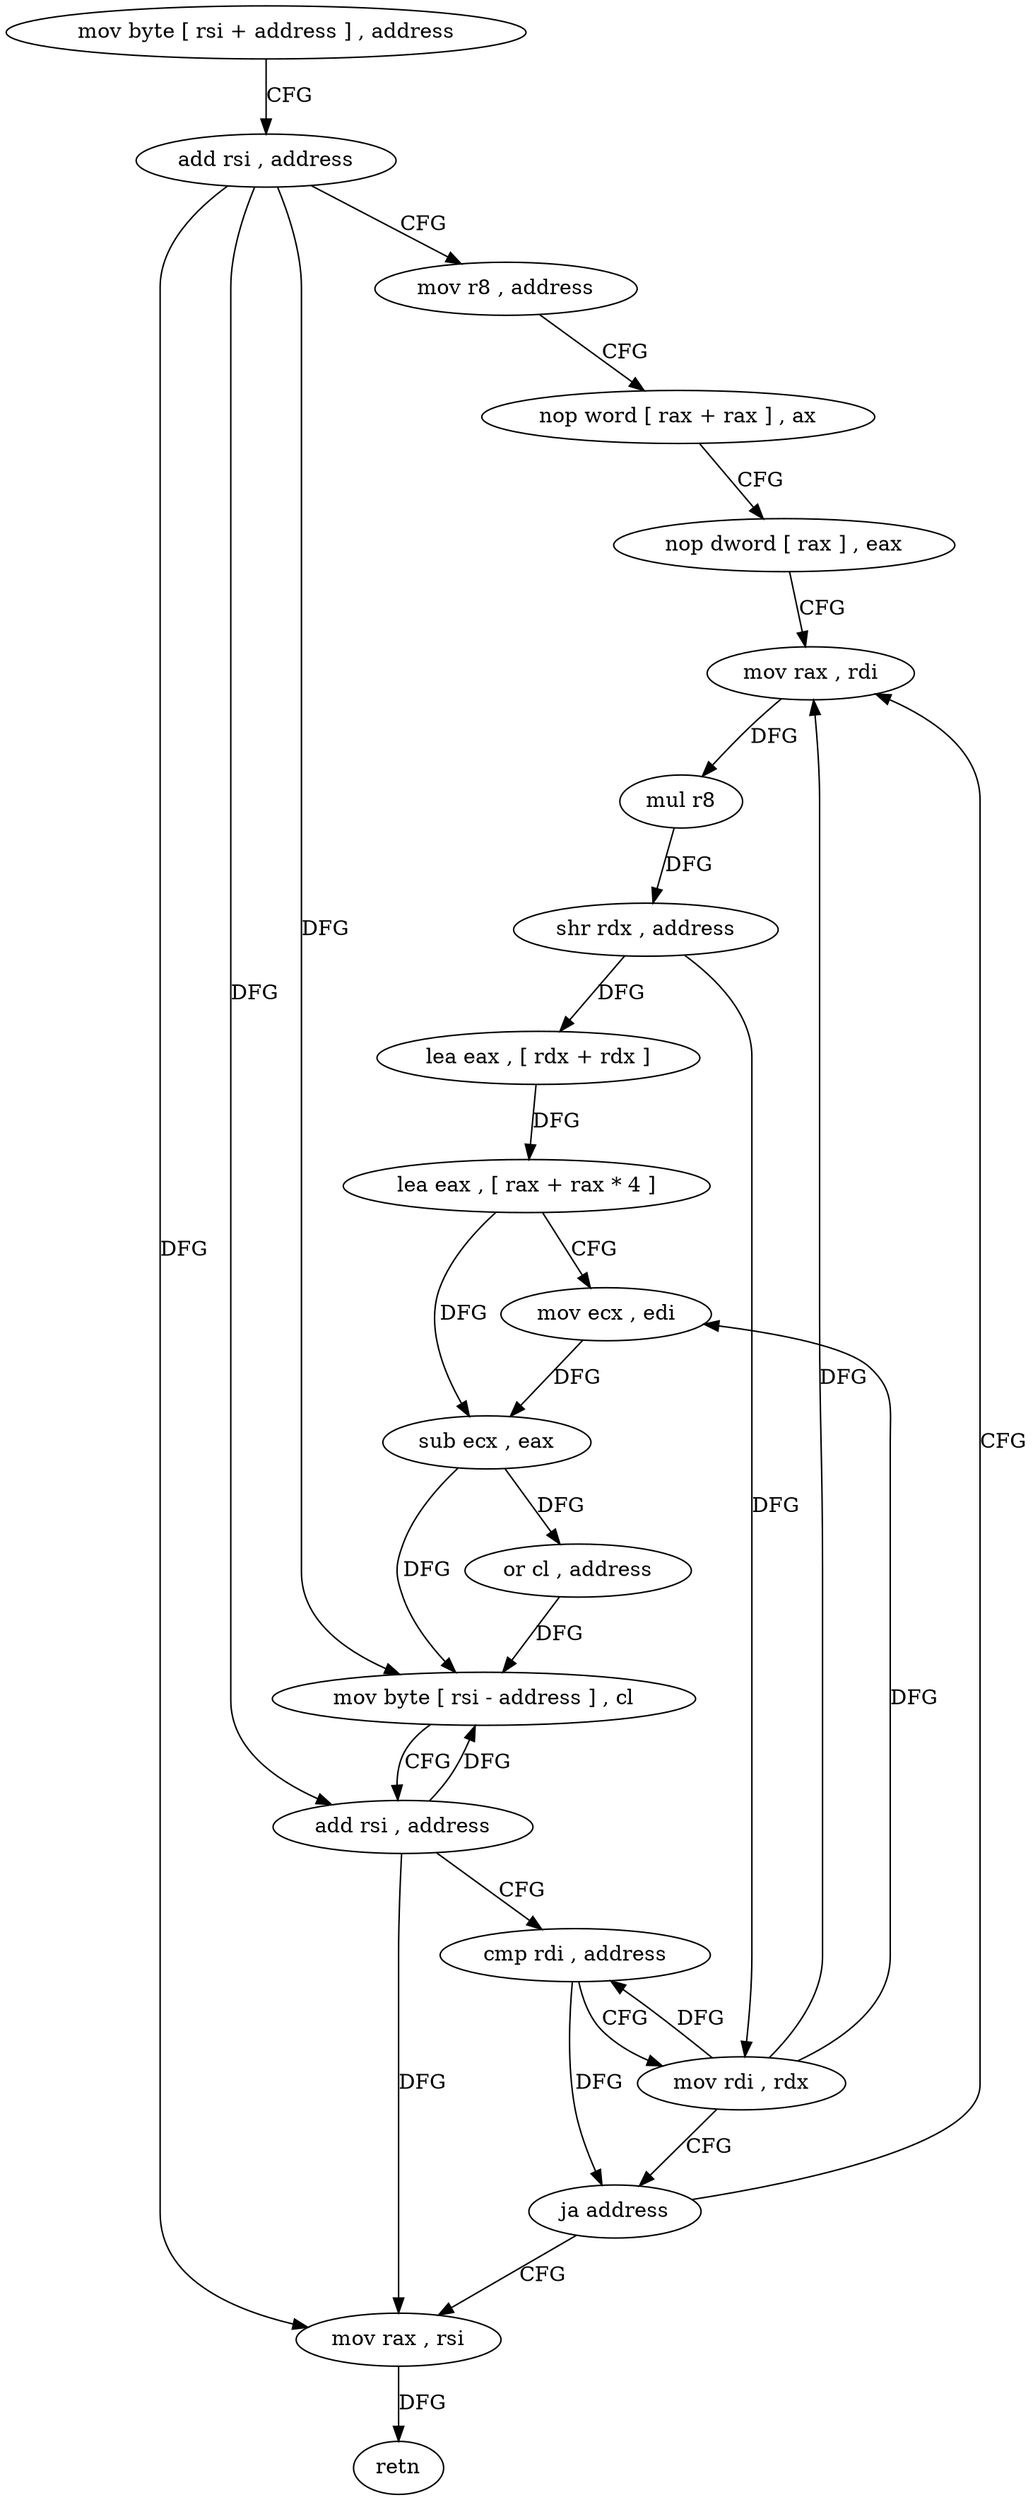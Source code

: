 digraph "func" {
"4205984" [label = "mov byte [ rsi + address ] , address" ]
"4205988" [label = "add rsi , address" ]
"4205992" [label = "mov r8 , address" ]
"4206002" [label = "nop word [ rax + rax ] , ax" ]
"4206012" [label = "nop dword [ rax ] , eax" ]
"4206016" [label = "mov rax , rdi" ]
"4206019" [label = "mul r8" ]
"4206022" [label = "shr rdx , address" ]
"4206026" [label = "lea eax , [ rdx + rdx ]" ]
"4206029" [label = "lea eax , [ rax + rax * 4 ]" ]
"4206032" [label = "mov ecx , edi" ]
"4206034" [label = "sub ecx , eax" ]
"4206036" [label = "or cl , address" ]
"4206039" [label = "mov byte [ rsi - address ] , cl" ]
"4206042" [label = "add rsi , address" ]
"4206046" [label = "cmp rdi , address" ]
"4206050" [label = "mov rdi , rdx" ]
"4206053" [label = "ja address" ]
"4206055" [label = "mov rax , rsi" ]
"4206058" [label = "retn" ]
"4205984" -> "4205988" [ label = "CFG" ]
"4205988" -> "4205992" [ label = "CFG" ]
"4205988" -> "4206039" [ label = "DFG" ]
"4205988" -> "4206042" [ label = "DFG" ]
"4205988" -> "4206055" [ label = "DFG" ]
"4205992" -> "4206002" [ label = "CFG" ]
"4206002" -> "4206012" [ label = "CFG" ]
"4206012" -> "4206016" [ label = "CFG" ]
"4206016" -> "4206019" [ label = "DFG" ]
"4206019" -> "4206022" [ label = "DFG" ]
"4206022" -> "4206026" [ label = "DFG" ]
"4206022" -> "4206050" [ label = "DFG" ]
"4206026" -> "4206029" [ label = "DFG" ]
"4206029" -> "4206032" [ label = "CFG" ]
"4206029" -> "4206034" [ label = "DFG" ]
"4206032" -> "4206034" [ label = "DFG" ]
"4206034" -> "4206036" [ label = "DFG" ]
"4206034" -> "4206039" [ label = "DFG" ]
"4206036" -> "4206039" [ label = "DFG" ]
"4206039" -> "4206042" [ label = "CFG" ]
"4206042" -> "4206046" [ label = "CFG" ]
"4206042" -> "4206039" [ label = "DFG" ]
"4206042" -> "4206055" [ label = "DFG" ]
"4206046" -> "4206050" [ label = "CFG" ]
"4206046" -> "4206053" [ label = "DFG" ]
"4206050" -> "4206053" [ label = "CFG" ]
"4206050" -> "4206016" [ label = "DFG" ]
"4206050" -> "4206032" [ label = "DFG" ]
"4206050" -> "4206046" [ label = "DFG" ]
"4206053" -> "4206016" [ label = "CFG" ]
"4206053" -> "4206055" [ label = "CFG" ]
"4206055" -> "4206058" [ label = "DFG" ]
}
